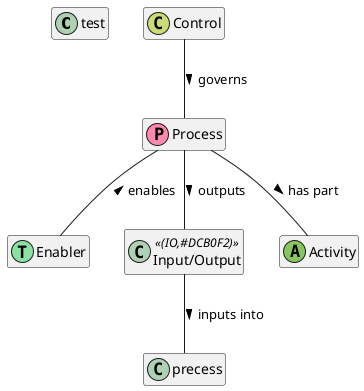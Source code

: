 @startuml
'title Standard modelling metamodel

!startsub STYLE
class test
!endsub

'scale 1000 width
'skinparam packageStyle frame
'skinparam linetype polyline
'top to bottom direction
hide empty members
'hide circle
'hide stereotype 

' spare colours from the palette... #9EB9F3,#F6CF71,#66C5CC,#B497E7,#D3B484,#B3B3B3

class enabler as "Enabler" << (T,#8BE0A4) >> 
class control as "Control"<< (C,#C9DB74) >>
class io as "Input/Output" << (IO,#DCB0F2) >>
class activity as "Activity" << (A,#87C55F) >>
class process as "Process" << (P,#FE88B1) >>

process -- io : outputs >
io -- precess : inputs into >
process -- activity : has part >
control -- process : governs >
process -- enabler : enables <
@enduml
